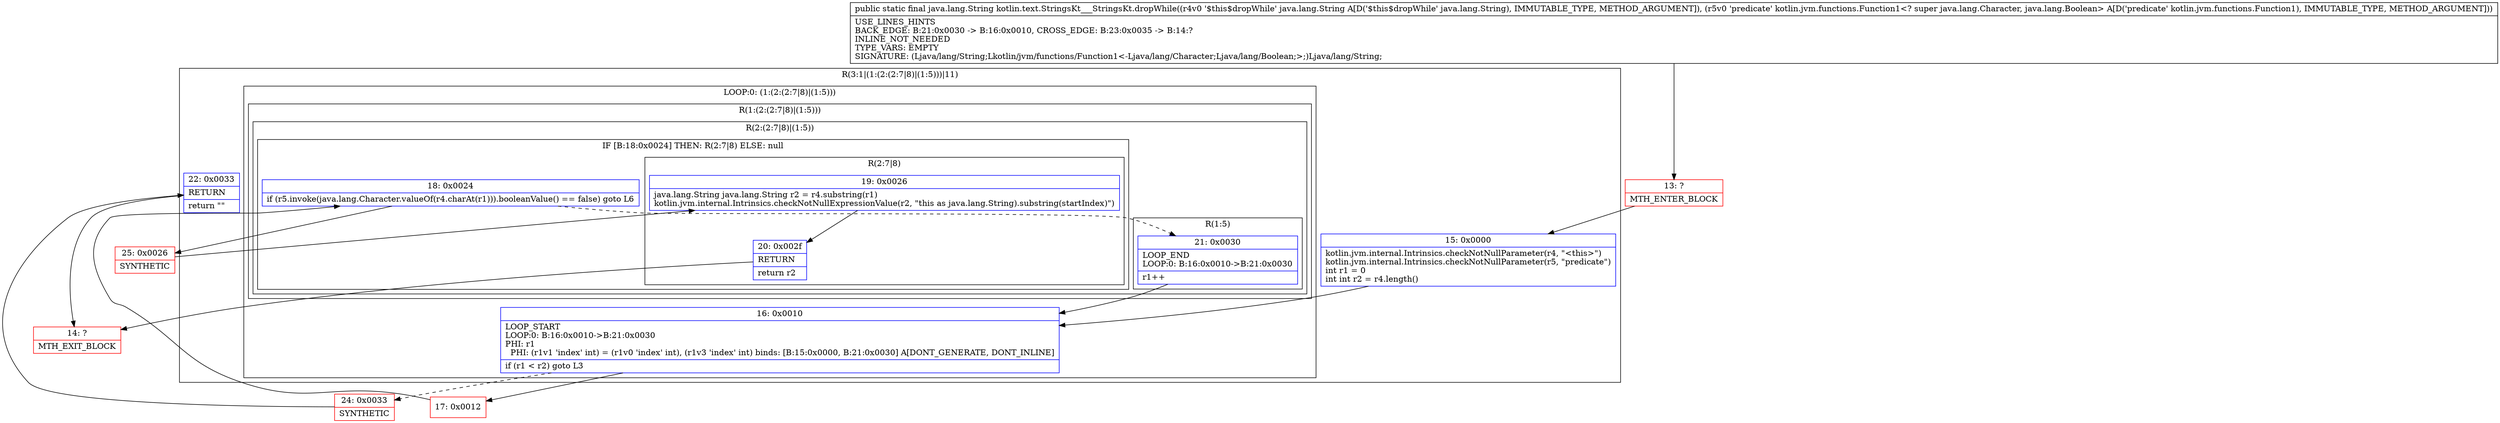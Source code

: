 digraph "CFG forkotlin.text.StringsKt___StringsKt.dropWhile(Ljava\/lang\/String;Lkotlin\/jvm\/functions\/Function1;)Ljava\/lang\/String;" {
subgraph cluster_Region_1287239449 {
label = "R(3:1|(1:(2:(2:7|8)|(1:5)))|11)";
node [shape=record,color=blue];
Node_15 [shape=record,label="{15\:\ 0x0000|kotlin.jvm.internal.Intrinsics.checkNotNullParameter(r4, \"\<this\>\")\lkotlin.jvm.internal.Intrinsics.checkNotNullParameter(r5, \"predicate\")\lint r1 = 0\lint int r2 = r4.length()\l}"];
subgraph cluster_LoopRegion_1469217503 {
label = "LOOP:0: (1:(2:(2:7|8)|(1:5)))";
node [shape=record,color=blue];
Node_16 [shape=record,label="{16\:\ 0x0010|LOOP_START\lLOOP:0: B:16:0x0010\-\>B:21:0x0030\lPHI: r1 \l  PHI: (r1v1 'index' int) = (r1v0 'index' int), (r1v3 'index' int) binds: [B:15:0x0000, B:21:0x0030] A[DONT_GENERATE, DONT_INLINE]\l|if (r1 \< r2) goto L3\l}"];
subgraph cluster_Region_1000422096 {
label = "R(1:(2:(2:7|8)|(1:5)))";
node [shape=record,color=blue];
subgraph cluster_Region_1437144766 {
label = "R(2:(2:7|8)|(1:5))";
node [shape=record,color=blue];
subgraph cluster_IfRegion_1746677591 {
label = "IF [B:18:0x0024] THEN: R(2:7|8) ELSE: null";
node [shape=record,color=blue];
Node_18 [shape=record,label="{18\:\ 0x0024|if (r5.invoke(java.lang.Character.valueOf(r4.charAt(r1))).booleanValue() == false) goto L6\l}"];
subgraph cluster_Region_1763462194 {
label = "R(2:7|8)";
node [shape=record,color=blue];
Node_19 [shape=record,label="{19\:\ 0x0026|java.lang.String java.lang.String r2 = r4.substring(r1)\lkotlin.jvm.internal.Intrinsics.checkNotNullExpressionValue(r2, \"this as java.lang.String).substring(startIndex)\")\l}"];
Node_20 [shape=record,label="{20\:\ 0x002f|RETURN\l|return r2\l}"];
}
}
subgraph cluster_Region_1891105506 {
label = "R(1:5)";
node [shape=record,color=blue];
Node_21 [shape=record,label="{21\:\ 0x0030|LOOP_END\lLOOP:0: B:16:0x0010\-\>B:21:0x0030\l|r1++\l}"];
}
}
}
}
Node_22 [shape=record,label="{22\:\ 0x0033|RETURN\l|return \"\"\l}"];
}
Node_13 [shape=record,color=red,label="{13\:\ ?|MTH_ENTER_BLOCK\l}"];
Node_17 [shape=record,color=red,label="{17\:\ 0x0012}"];
Node_25 [shape=record,color=red,label="{25\:\ 0x0026|SYNTHETIC\l}"];
Node_14 [shape=record,color=red,label="{14\:\ ?|MTH_EXIT_BLOCK\l}"];
Node_24 [shape=record,color=red,label="{24\:\ 0x0033|SYNTHETIC\l}"];
MethodNode[shape=record,label="{public static final java.lang.String kotlin.text.StringsKt___StringsKt.dropWhile((r4v0 '$this$dropWhile' java.lang.String A[D('$this$dropWhile' java.lang.String), IMMUTABLE_TYPE, METHOD_ARGUMENT]), (r5v0 'predicate' kotlin.jvm.functions.Function1\<? super java.lang.Character, java.lang.Boolean\> A[D('predicate' kotlin.jvm.functions.Function1), IMMUTABLE_TYPE, METHOD_ARGUMENT]))  | USE_LINES_HINTS\lBACK_EDGE: B:21:0x0030 \-\> B:16:0x0010, CROSS_EDGE: B:23:0x0035 \-\> B:14:?\lINLINE_NOT_NEEDED\lTYPE_VARS: EMPTY\lSIGNATURE: (Ljava\/lang\/String;Lkotlin\/jvm\/functions\/Function1\<\-Ljava\/lang\/Character;Ljava\/lang\/Boolean;\>;)Ljava\/lang\/String;\l}"];
MethodNode -> Node_13;Node_15 -> Node_16;
Node_16 -> Node_17;
Node_16 -> Node_24[style=dashed];
Node_18 -> Node_21[style=dashed];
Node_18 -> Node_25;
Node_19 -> Node_20;
Node_20 -> Node_14;
Node_21 -> Node_16;
Node_22 -> Node_14;
Node_13 -> Node_15;
Node_17 -> Node_18;
Node_25 -> Node_19;
Node_24 -> Node_22;
}

